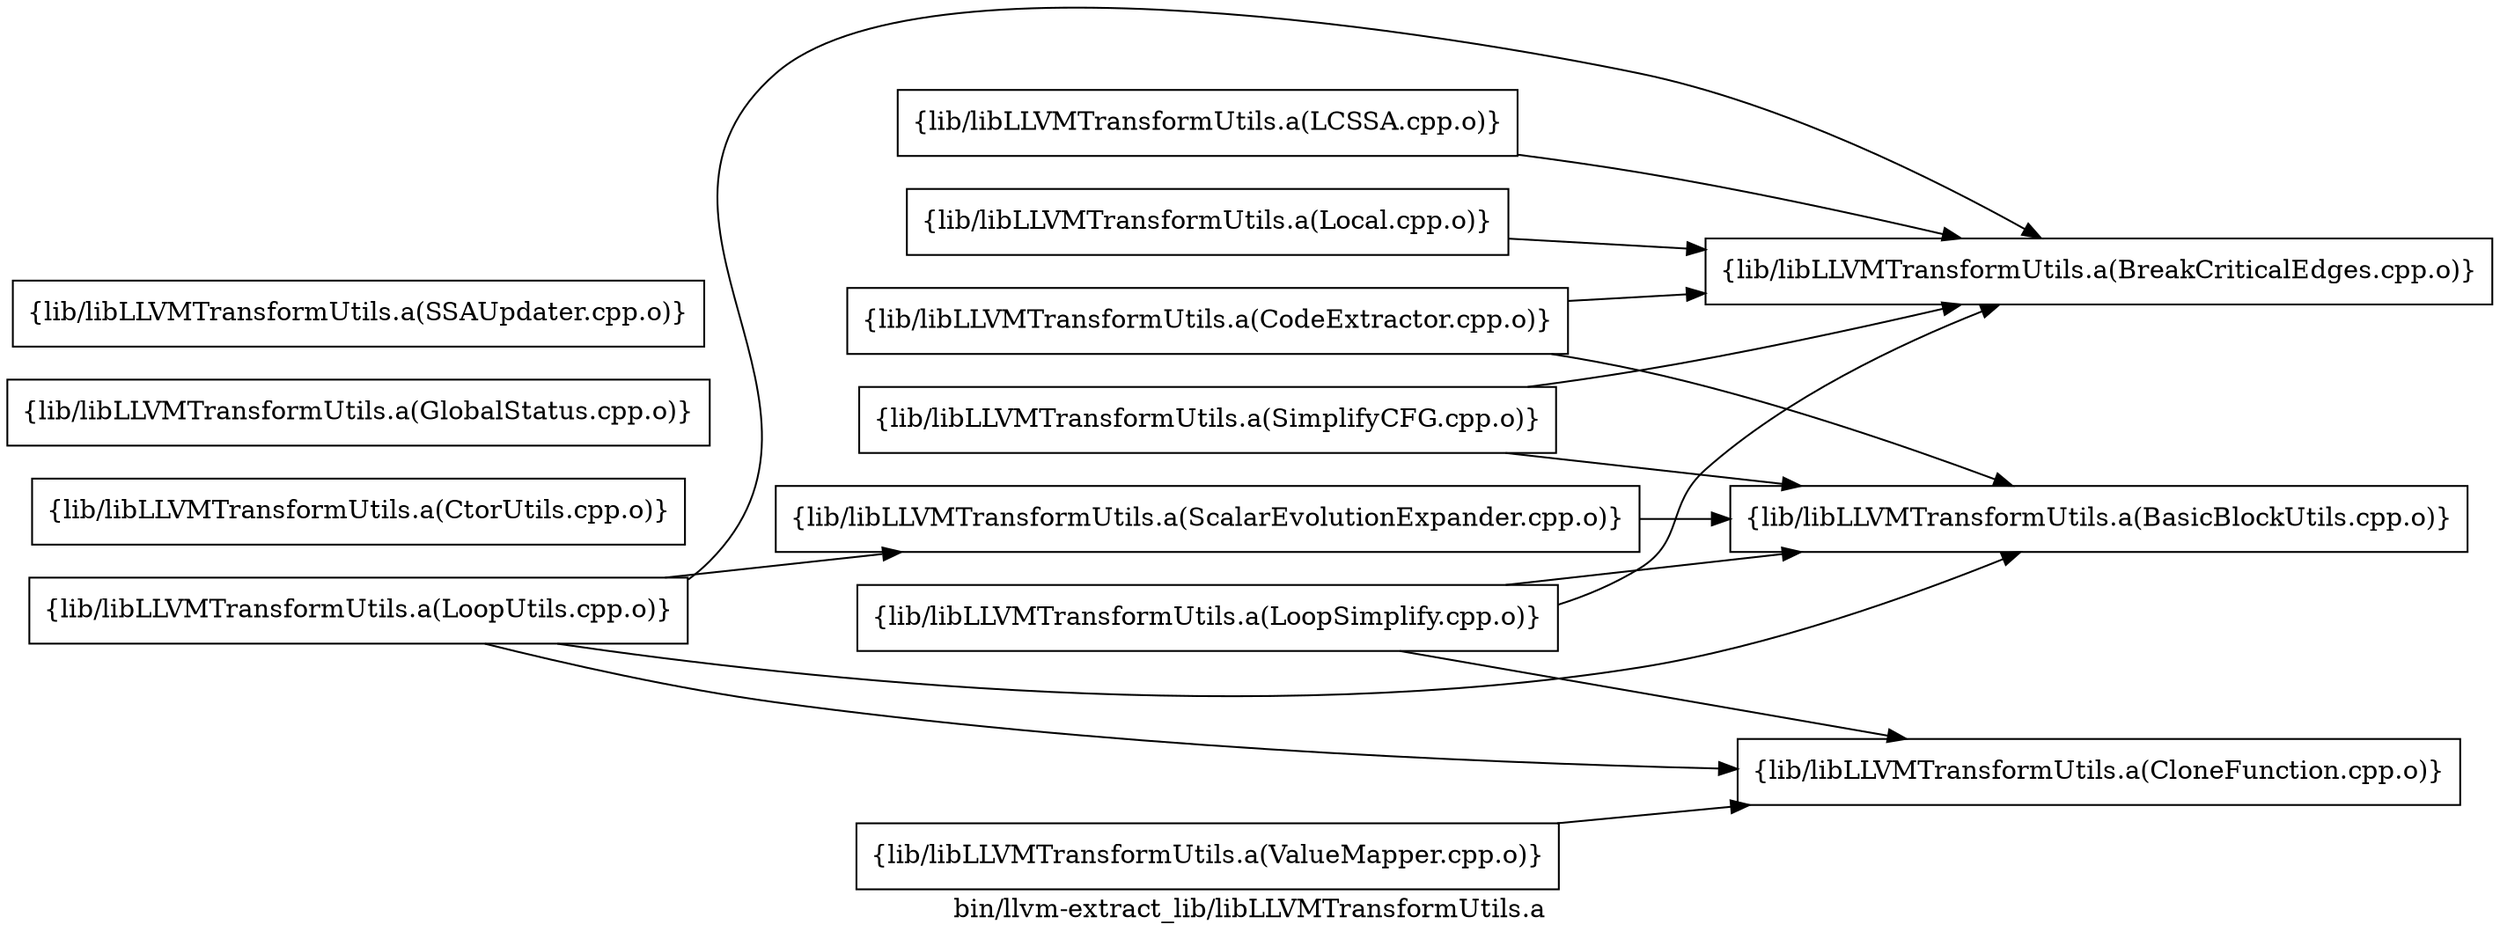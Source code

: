 digraph "bin/llvm-extract_lib/libLLVMTransformUtils.a" {
	label="bin/llvm-extract_lib/libLLVMTransformUtils.a";
	rankdir=LR;

	Node0x55833441c108 [shape=record,shape=box,group=0,label="{lib/libLLVMTransformUtils.a(BasicBlockUtils.cpp.o)}"];
	Node0x558334423c78 [shape=record,shape=box,group=0,label="{lib/libLLVMTransformUtils.a(CodeExtractor.cpp.o)}"];
	Node0x558334423c78 -> Node0x55833441c108;
	Node0x558334423c78 -> Node0x55833441cb58;
	Node0x558334423ea8 [shape=record,shape=box,group=0,label="{lib/libLLVMTransformUtils.a(CtorUtils.cpp.o)}"];
	Node0x558334422468 [shape=record,shape=box,group=0,label="{lib/libLLVMTransformUtils.a(GlobalStatus.cpp.o)}"];
	Node0x55833441cb58 [shape=record,shape=box,group=0,label="{lib/libLLVMTransformUtils.a(BreakCriticalEdges.cpp.o)}"];
	Node0x5583344258e8 [shape=record,shape=box,group=0,label="{lib/libLLVMTransformUtils.a(CloneFunction.cpp.o)}"];
	Node0x55833441cce8 [shape=record,shape=box,group=0,label="{lib/libLLVMTransformUtils.a(Local.cpp.o)}"];
	Node0x55833441cce8 -> Node0x55833441cb58;
	Node0x55833441c568 [shape=record,shape=box,group=0,label="{lib/libLLVMTransformUtils.a(LoopSimplify.cpp.o)}"];
	Node0x55833441c568 -> Node0x55833441c108;
	Node0x55833441c568 -> Node0x55833441cb58;
	Node0x55833441c568 -> Node0x5583344258e8;
	Node0x55833441be38 [shape=record,shape=box,group=0,label="{lib/libLLVMTransformUtils.a(LCSSA.cpp.o)}"];
	Node0x55833441be38 -> Node0x55833441cb58;
	Node0x558334420b68 [shape=record,shape=box,group=0,label="{lib/libLLVMTransformUtils.a(LoopUtils.cpp.o)}"];
	Node0x558334420b68 -> Node0x55833441c108;
	Node0x558334420b68 -> Node0x55833441cb58;
	Node0x558334420b68 -> Node0x5583344258e8;
	Node0x558334420b68 -> Node0x55833441ff38;
	Node0x55833441ff38 [shape=record,shape=box,group=0,label="{lib/libLLVMTransformUtils.a(ScalarEvolutionExpander.cpp.o)}"];
	Node0x55833441ff38 -> Node0x55833441c108;
	Node0x55833441f808 [shape=record,shape=box,group=0,label="{lib/libLLVMTransformUtils.a(SSAUpdater.cpp.o)}"];
	Node0x55833441f0d8 [shape=record,shape=box,group=0,label="{lib/libLLVMTransformUtils.a(SimplifyCFG.cpp.o)}"];
	Node0x55833441f0d8 -> Node0x55833441c108;
	Node0x55833441f0d8 -> Node0x55833441cb58;
	Node0x55833441f1c8 [shape=record,shape=box,group=0,label="{lib/libLLVMTransformUtils.a(ValueMapper.cpp.o)}"];
	Node0x55833441f1c8 -> Node0x5583344258e8;
}
